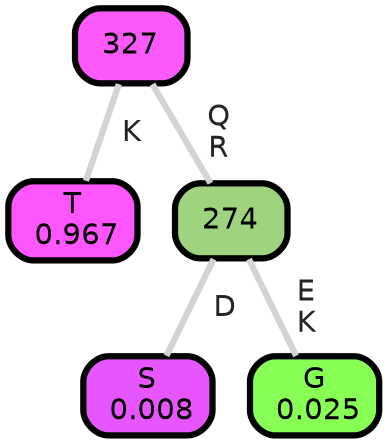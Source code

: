 graph Tree {
node [shape=box, style="filled, rounded",color="black",penwidth="3",fontcolor="black",                 fontname=helvetica] ;
graph [ranksep="0 equally", splines=straight,                 bgcolor=transparent, dpi=200] ;
edge [fontname=helvetica, fontweight=bold,fontcolor=grey14,color=lightgray] ;
0 [label="T
 0.967", fillcolor="#ff55ff"] ;
1 [label="327", fillcolor="#fb59fa"] ;
2 [label="S
 0.008", fillcolor="#e755ff"] ;
3 [label="274", fillcolor="#9fd47f"] ;
4 [label="G
 0.025", fillcolor="#88ff55"] ;
1 -- 0 [label=" K",penwidth=3] ;
1 -- 3 [label=" Q\n R",penwidth=3] ;
3 -- 2 [label=" D",penwidth=3] ;
3 -- 4 [label=" E\n K",penwidth=3] ;
{rank = same;}}
